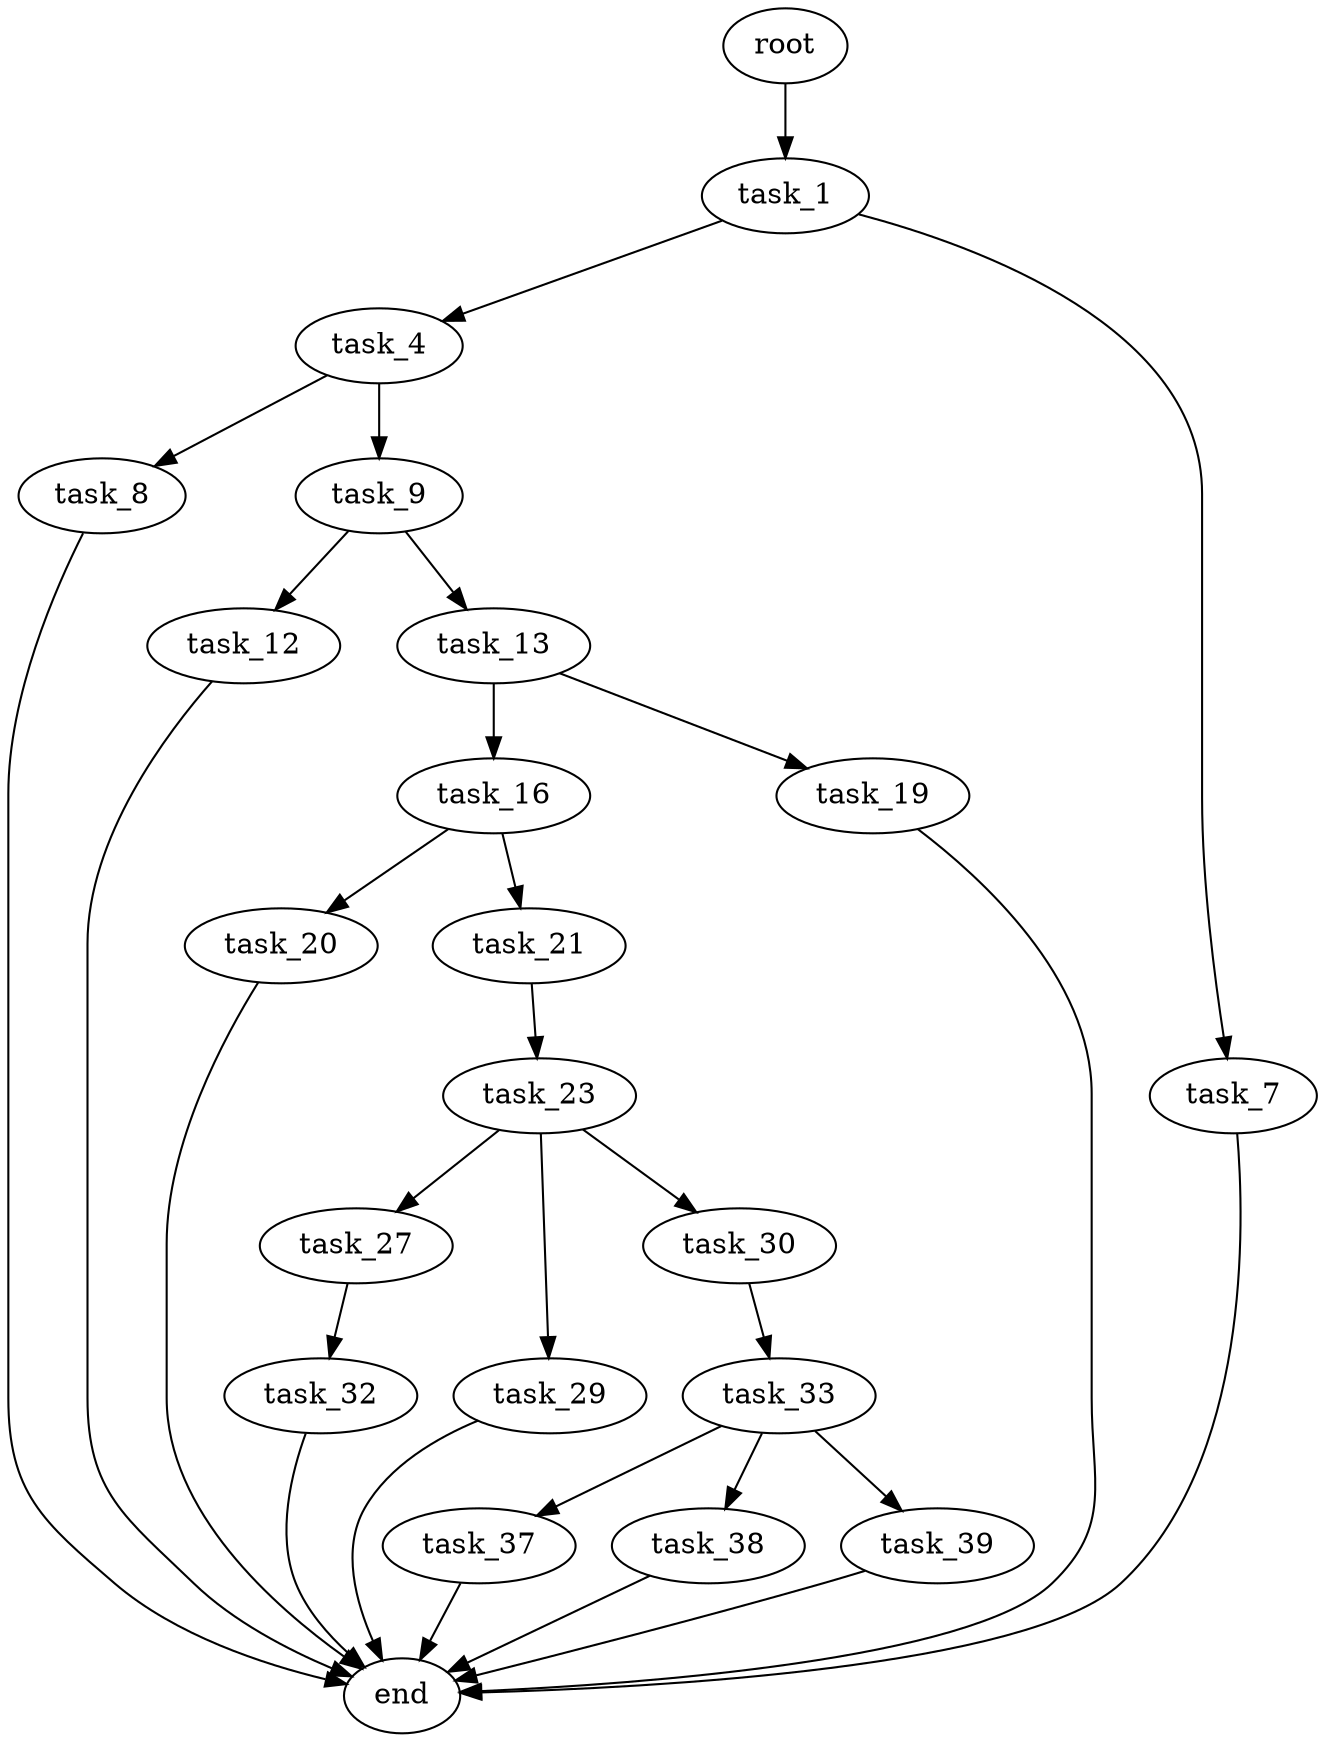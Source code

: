 digraph G {
  root [size="0.000000"];
  task_1 [size="134217728000.000000"];
  task_4 [size="68719476736.000000"];
  task_7 [size="28991029248.000000"];
  task_8 [size="85059101620.000000"];
  task_9 [size="50646937848.000000"];
  end [size="0.000000"];
  task_12 [size="68719476736.000000"];
  task_13 [size="28991029248.000000"];
  task_16 [size="3045334803.000000"];
  task_19 [size="984646082.000000"];
  task_20 [size="599493179116.000000"];
  task_21 [size="13051148381.000000"];
  task_23 [size="18372122544.000000"];
  task_27 [size="549755813888.000000"];
  task_29 [size="110153472244.000000"];
  task_30 [size="235693241888.000000"];
  task_32 [size="5986460300.000000"];
  task_33 [size="186342239460.000000"];
  task_37 [size="29206040640.000000"];
  task_38 [size="782757789696.000000"];
  task_39 [size="33652901634.000000"];

  root -> task_1 [size="1.000000"];
  task_1 -> task_4 [size="209715200.000000"];
  task_1 -> task_7 [size="209715200.000000"];
  task_4 -> task_8 [size="134217728.000000"];
  task_4 -> task_9 [size="134217728.000000"];
  task_7 -> end [size="1.000000"];
  task_8 -> end [size="1.000000"];
  task_9 -> task_12 [size="134217728.000000"];
  task_9 -> task_13 [size="134217728.000000"];
  task_12 -> end [size="1.000000"];
  task_13 -> task_16 [size="75497472.000000"];
  task_13 -> task_19 [size="75497472.000000"];
  task_16 -> task_20 [size="301989888.000000"];
  task_16 -> task_21 [size="301989888.000000"];
  task_19 -> end [size="1.000000"];
  task_20 -> end [size="1.000000"];
  task_21 -> task_23 [size="301989888.000000"];
  task_23 -> task_27 [size="33554432.000000"];
  task_23 -> task_29 [size="33554432.000000"];
  task_23 -> task_30 [size="33554432.000000"];
  task_27 -> task_32 [size="536870912.000000"];
  task_29 -> end [size="1.000000"];
  task_30 -> task_33 [size="536870912.000000"];
  task_32 -> end [size="1.000000"];
  task_33 -> task_37 [size="536870912.000000"];
  task_33 -> task_38 [size="536870912.000000"];
  task_33 -> task_39 [size="536870912.000000"];
  task_37 -> end [size="1.000000"];
  task_38 -> end [size="1.000000"];
  task_39 -> end [size="1.000000"];
}

